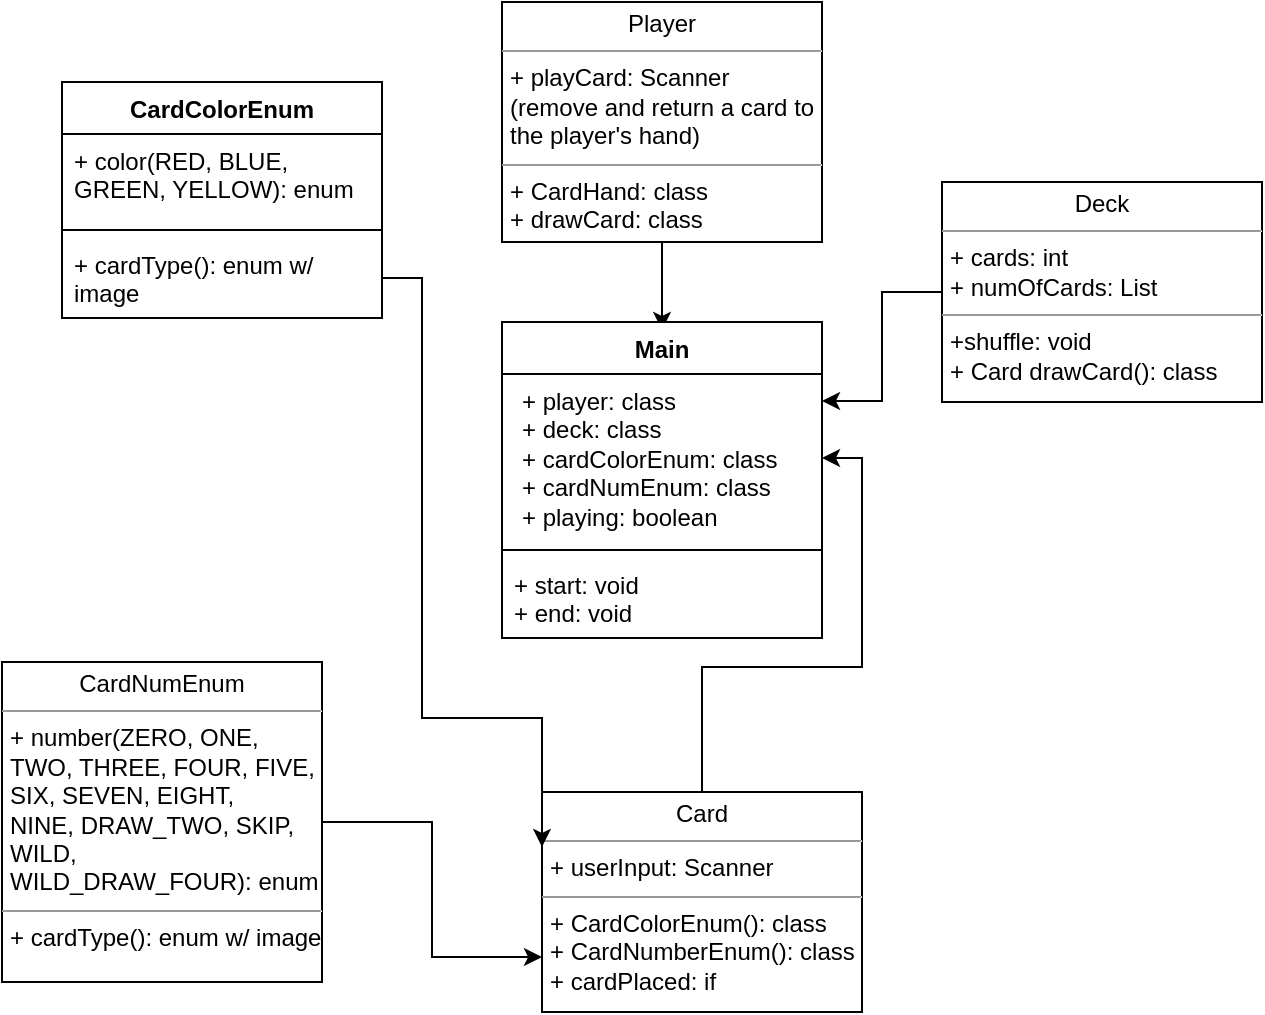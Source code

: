 <mxfile version="23.1.4" type="github">
  <diagram name="Page-1" id="kG88N6lFf-ojEKA3mu_b">
    <mxGraphModel dx="1015" dy="637" grid="1" gridSize="10" guides="1" tooltips="1" connect="1" arrows="1" fold="1" page="1" pageScale="1" pageWidth="850" pageHeight="1100" math="0" shadow="0">
      <root>
        <mxCell id="0" />
        <mxCell id="1" parent="0" />
        <mxCell id="fSzMb7c49jpOPYIVfvhf-1" value="CardColorEnum" style="swimlane;fontStyle=1;align=center;verticalAlign=top;childLayout=stackLayout;horizontal=1;startSize=26;horizontalStack=0;resizeParent=1;resizeParentMax=0;resizeLast=0;collapsible=1;marginBottom=0;whiteSpace=wrap;html=1;" parent="1" vertex="1">
          <mxGeometry x="130" y="140" width="160" height="118" as="geometry" />
        </mxCell>
        <mxCell id="fSzMb7c49jpOPYIVfvhf-2" value="+ color(RED, BLUE, GREEN, YELLOW): enum" style="text;strokeColor=none;fillColor=none;align=left;verticalAlign=top;spacingLeft=4;spacingRight=4;overflow=hidden;rotatable=0;points=[[0,0.5],[1,0.5]];portConstraint=eastwest;whiteSpace=wrap;html=1;" parent="fSzMb7c49jpOPYIVfvhf-1" vertex="1">
          <mxGeometry y="26" width="160" height="44" as="geometry" />
        </mxCell>
        <mxCell id="fSzMb7c49jpOPYIVfvhf-3" value="" style="line;strokeWidth=1;fillColor=none;align=left;verticalAlign=middle;spacingTop=-1;spacingLeft=3;spacingRight=3;rotatable=0;labelPosition=right;points=[];portConstraint=eastwest;strokeColor=inherit;" parent="fSzMb7c49jpOPYIVfvhf-1" vertex="1">
          <mxGeometry y="70" width="160" height="8" as="geometry" />
        </mxCell>
        <mxCell id="fSzMb7c49jpOPYIVfvhf-4" value="+ cardType(): enum w/ image" style="text;strokeColor=none;fillColor=none;align=left;verticalAlign=top;spacingLeft=4;spacingRight=4;overflow=hidden;rotatable=0;points=[[0,0.5],[1,0.5]];portConstraint=eastwest;whiteSpace=wrap;html=1;" parent="fSzMb7c49jpOPYIVfvhf-1" vertex="1">
          <mxGeometry y="78" width="160" height="40" as="geometry" />
        </mxCell>
        <mxCell id="fSzMb7c49jpOPYIVfvhf-11" style="edgeStyle=orthogonalEdgeStyle;rounded=0;orthogonalLoop=1;jettySize=auto;html=1;entryX=0.5;entryY=0;entryDx=0;entryDy=0;" parent="1" source="fSzMb7c49jpOPYIVfvhf-5" edge="1">
          <mxGeometry relative="1" as="geometry">
            <mxPoint x="430" y="264" as="targetPoint" />
          </mxGeometry>
        </mxCell>
        <mxCell id="fSzMb7c49jpOPYIVfvhf-5" value="&lt;p style=&quot;margin:0px;margin-top:4px;text-align:center;&quot;&gt;Player&lt;/p&gt;&lt;hr size=&quot;1&quot;&gt;&lt;p style=&quot;margin:0px;margin-left:4px;&quot;&gt;+ playCard: Scanner&lt;/p&gt;&lt;p style=&quot;margin:0px;margin-left:4px;&quot;&gt;(remove and return a card to the player&#39;s hand)&lt;/p&gt;&lt;hr size=&quot;1&quot;&gt;&lt;p style=&quot;margin:0px;margin-left:4px;&quot;&gt;+ CardHand: class&lt;br&gt;&lt;/p&gt;&lt;p style=&quot;margin:0px;margin-left:4px;&quot;&gt;+ drawCard: class&lt;br&gt;&lt;/p&gt;" style="verticalAlign=top;align=left;overflow=fill;html=1;whiteSpace=wrap;" parent="1" vertex="1">
          <mxGeometry x="350" y="100" width="160" height="120" as="geometry" />
        </mxCell>
        <mxCell id="J3PWWJ0KjLLy6xigG1w0-1" style="edgeStyle=orthogonalEdgeStyle;rounded=0;orthogonalLoop=1;jettySize=auto;html=1;" edge="1" parent="1" source="fSzMb7c49jpOPYIVfvhf-6" target="fSzMb7c49jpOPYIVfvhf-13">
          <mxGeometry relative="1" as="geometry" />
        </mxCell>
        <mxCell id="fSzMb7c49jpOPYIVfvhf-6" value="&lt;p style=&quot;margin:0px;margin-top:4px;text-align:center;&quot;&gt;Card&lt;/p&gt;&lt;hr size=&quot;1&quot;&gt;&lt;p style=&quot;margin:0px;margin-left:4px;&quot;&gt;+ userInput: Scanner&lt;/p&gt;&lt;hr size=&quot;1&quot;&gt;&lt;p style=&quot;margin:0px;margin-left:4px;&quot;&gt;+ CardColorEnum(): class&lt;/p&gt;&lt;p style=&quot;margin:0px;margin-left:4px;&quot;&gt;+ CardNumberEnum(): class&lt;/p&gt;&lt;p style=&quot;margin:0px;margin-left:4px;&quot;&gt;+ cardPlaced: if&lt;/p&gt;" style="verticalAlign=top;align=left;overflow=fill;html=1;whiteSpace=wrap;" parent="1" vertex="1">
          <mxGeometry x="370" y="495" width="160" height="110" as="geometry" />
        </mxCell>
        <mxCell id="fSzMb7c49jpOPYIVfvhf-12" value="Main" style="swimlane;fontStyle=1;align=center;verticalAlign=top;childLayout=stackLayout;horizontal=1;startSize=26;horizontalStack=0;resizeParent=1;resizeParentMax=0;resizeLast=0;collapsible=1;marginBottom=0;whiteSpace=wrap;html=1;" parent="1" vertex="1">
          <mxGeometry x="350" y="260" width="160" height="158" as="geometry" />
        </mxCell>
        <mxCell id="fSzMb7c49jpOPYIVfvhf-13" value="&lt;p style=&quot;--tw-border-spacing-x: 0; --tw-border-spacing-y: 0; --tw-translate-x: 0; --tw-translate-y: 0; --tw-rotate: 0; --tw-skew-x: 0; --tw-skew-y: 0; --tw-scale-x: 1; --tw-scale-y: 1; --tw-pan-x: ; --tw-pan-y: ; --tw-pinch-zoom: ; --tw-scroll-snap-strictness: proximity; --tw-gradient-from-position: ; --tw-gradient-via-position: ; --tw-gradient-to-position: ; --tw-ordinal: ; --tw-slashed-zero: ; --tw-numeric-figure: ; --tw-numeric-spacing: ; --tw-numeric-fraction: ; --tw-ring-inset: ; --tw-ring-offset-width: 0px; --tw-ring-offset-color: #fff; --tw-ring-color: rgb(59 130 246 / .5); --tw-ring-offset-shadow: 0 0 #0000; --tw-ring-shadow: 0 0 #0000; --tw-shadow: 0 0 #0000; --tw-shadow-colored: 0 0 #0000; --tw-blur: ; --tw-brightness: ; --tw-contrast: ; --tw-grayscale: ; --tw-hue-rotate: ; --tw-invert: ; --tw-saturate: ; --tw-sepia: ; --tw-drop-shadow: ; --tw-backdrop-blur: ; --tw-backdrop-brightness: ; --tw-backdrop-contrast: ; --tw-backdrop-grayscale: ; --tw-backdrop-hue-rotate: ; --tw-backdrop-invert: ; --tw-backdrop-opacity: ; --tw-backdrop-saturate: ; --tw-backdrop-sepia: ; border-color: var(--border-color); margin: 0px 0px 0px 4px;&quot;&gt;+ player: class&lt;br style=&quot;--tw-border-spacing-x: 0; --tw-border-spacing-y: 0; --tw-translate-x: 0; --tw-translate-y: 0; --tw-rotate: 0; --tw-skew-x: 0; --tw-skew-y: 0; --tw-scale-x: 1; --tw-scale-y: 1; --tw-pan-x: ; --tw-pan-y: ; --tw-pinch-zoom: ; --tw-scroll-snap-strictness: proximity; --tw-gradient-from-position: ; --tw-gradient-via-position: ; --tw-gradient-to-position: ; --tw-ordinal: ; --tw-slashed-zero: ; --tw-numeric-figure: ; --tw-numeric-spacing: ; --tw-numeric-fraction: ; --tw-ring-inset: ; --tw-ring-offset-width: 0px; --tw-ring-offset-color: #fff; --tw-ring-color: rgb(59 130 246 / .5); --tw-ring-offset-shadow: 0 0 #0000; --tw-ring-shadow: 0 0 #0000; --tw-shadow: 0 0 #0000; --tw-shadow-colored: 0 0 #0000; --tw-blur: ; --tw-brightness: ; --tw-contrast: ; --tw-grayscale: ; --tw-hue-rotate: ; --tw-invert: ; --tw-saturate: ; --tw-sepia: ; --tw-drop-shadow: ; --tw-backdrop-blur: ; --tw-backdrop-brightness: ; --tw-backdrop-contrast: ; --tw-backdrop-grayscale: ; --tw-backdrop-hue-rotate: ; --tw-backdrop-invert: ; --tw-backdrop-opacity: ; --tw-backdrop-saturate: ; --tw-backdrop-sepia: ; border-color: var(--border-color);&quot;&gt;&lt;/p&gt;&lt;p style=&quot;--tw-border-spacing-x: 0; --tw-border-spacing-y: 0; --tw-translate-x: 0; --tw-translate-y: 0; --tw-rotate: 0; --tw-skew-x: 0; --tw-skew-y: 0; --tw-scale-x: 1; --tw-scale-y: 1; --tw-pan-x: ; --tw-pan-y: ; --tw-pinch-zoom: ; --tw-scroll-snap-strictness: proximity; --tw-gradient-from-position: ; --tw-gradient-via-position: ; --tw-gradient-to-position: ; --tw-ordinal: ; --tw-slashed-zero: ; --tw-numeric-figure: ; --tw-numeric-spacing: ; --tw-numeric-fraction: ; --tw-ring-inset: ; --tw-ring-offset-width: 0px; --tw-ring-offset-color: #fff; --tw-ring-color: rgb(59 130 246 / .5); --tw-ring-offset-shadow: 0 0 #0000; --tw-ring-shadow: 0 0 #0000; --tw-shadow: 0 0 #0000; --tw-shadow-colored: 0 0 #0000; --tw-blur: ; --tw-brightness: ; --tw-contrast: ; --tw-grayscale: ; --tw-hue-rotate: ; --tw-invert: ; --tw-saturate: ; --tw-sepia: ; --tw-drop-shadow: ; --tw-backdrop-blur: ; --tw-backdrop-brightness: ; --tw-backdrop-contrast: ; --tw-backdrop-grayscale: ; --tw-backdrop-hue-rotate: ; --tw-backdrop-invert: ; --tw-backdrop-opacity: ; --tw-backdrop-saturate: ; --tw-backdrop-sepia: ; border-color: var(--border-color); margin: 0px 0px 0px 4px;&quot;&gt;+ deck: class&lt;/p&gt;&lt;p style=&quot;--tw-border-spacing-x: 0; --tw-border-spacing-y: 0; --tw-translate-x: 0; --tw-translate-y: 0; --tw-rotate: 0; --tw-skew-x: 0; --tw-skew-y: 0; --tw-scale-x: 1; --tw-scale-y: 1; --tw-pan-x: ; --tw-pan-y: ; --tw-pinch-zoom: ; --tw-scroll-snap-strictness: proximity; --tw-gradient-from-position: ; --tw-gradient-via-position: ; --tw-gradient-to-position: ; --tw-ordinal: ; --tw-slashed-zero: ; --tw-numeric-figure: ; --tw-numeric-spacing: ; --tw-numeric-fraction: ; --tw-ring-inset: ; --tw-ring-offset-width: 0px; --tw-ring-offset-color: #fff; --tw-ring-color: rgb(59 130 246 / .5); --tw-ring-offset-shadow: 0 0 #0000; --tw-ring-shadow: 0 0 #0000; --tw-shadow: 0 0 #0000; --tw-shadow-colored: 0 0 #0000; --tw-blur: ; --tw-brightness: ; --tw-contrast: ; --tw-grayscale: ; --tw-hue-rotate: ; --tw-invert: ; --tw-saturate: ; --tw-sepia: ; --tw-drop-shadow: ; --tw-backdrop-blur: ; --tw-backdrop-brightness: ; --tw-backdrop-contrast: ; --tw-backdrop-grayscale: ; --tw-backdrop-hue-rotate: ; --tw-backdrop-invert: ; --tw-backdrop-opacity: ; --tw-backdrop-saturate: ; --tw-backdrop-sepia: ; border-color: var(--border-color); margin: 0px 0px 0px 4px;&quot;&gt;+ cardColorEnum: class&lt;/p&gt;&lt;p style=&quot;--tw-border-spacing-x: 0; --tw-border-spacing-y: 0; --tw-translate-x: 0; --tw-translate-y: 0; --tw-rotate: 0; --tw-skew-x: 0; --tw-skew-y: 0; --tw-scale-x: 1; --tw-scale-y: 1; --tw-pan-x: ; --tw-pan-y: ; --tw-pinch-zoom: ; --tw-scroll-snap-strictness: proximity; --tw-gradient-from-position: ; --tw-gradient-via-position: ; --tw-gradient-to-position: ; --tw-ordinal: ; --tw-slashed-zero: ; --tw-numeric-figure: ; --tw-numeric-spacing: ; --tw-numeric-fraction: ; --tw-ring-inset: ; --tw-ring-offset-width: 0px; --tw-ring-offset-color: #fff; --tw-ring-color: rgb(59 130 246 / .5); --tw-ring-offset-shadow: 0 0 #0000; --tw-ring-shadow: 0 0 #0000; --tw-shadow: 0 0 #0000; --tw-shadow-colored: 0 0 #0000; --tw-blur: ; --tw-brightness: ; --tw-contrast: ; --tw-grayscale: ; --tw-hue-rotate: ; --tw-invert: ; --tw-saturate: ; --tw-sepia: ; --tw-drop-shadow: ; --tw-backdrop-blur: ; --tw-backdrop-brightness: ; --tw-backdrop-contrast: ; --tw-backdrop-grayscale: ; --tw-backdrop-hue-rotate: ; --tw-backdrop-invert: ; --tw-backdrop-opacity: ; --tw-backdrop-saturate: ; --tw-backdrop-sepia: ; border-color: var(--border-color); margin: 0px 0px 0px 4px;&quot;&gt;+ cardNumEnum: class&lt;/p&gt;&lt;p style=&quot;--tw-border-spacing-x: 0; --tw-border-spacing-y: 0; --tw-translate-x: 0; --tw-translate-y: 0; --tw-rotate: 0; --tw-skew-x: 0; --tw-skew-y: 0; --tw-scale-x: 1; --tw-scale-y: 1; --tw-pan-x: ; --tw-pan-y: ; --tw-pinch-zoom: ; --tw-scroll-snap-strictness: proximity; --tw-gradient-from-position: ; --tw-gradient-via-position: ; --tw-gradient-to-position: ; --tw-ordinal: ; --tw-slashed-zero: ; --tw-numeric-figure: ; --tw-numeric-spacing: ; --tw-numeric-fraction: ; --tw-ring-inset: ; --tw-ring-offset-width: 0px; --tw-ring-offset-color: #fff; --tw-ring-color: rgb(59 130 246 / .5); --tw-ring-offset-shadow: 0 0 #0000; --tw-ring-shadow: 0 0 #0000; --tw-shadow: 0 0 #0000; --tw-shadow-colored: 0 0 #0000; --tw-blur: ; --tw-brightness: ; --tw-contrast: ; --tw-grayscale: ; --tw-hue-rotate: ; --tw-invert: ; --tw-saturate: ; --tw-sepia: ; --tw-drop-shadow: ; --tw-backdrop-blur: ; --tw-backdrop-brightness: ; --tw-backdrop-contrast: ; --tw-backdrop-grayscale: ; --tw-backdrop-hue-rotate: ; --tw-backdrop-invert: ; --tw-backdrop-opacity: ; --tw-backdrop-saturate: ; --tw-backdrop-sepia: ; border-color: var(--border-color); margin: 0px 0px 0px 4px;&quot;&gt;+ playing: boolean&lt;/p&gt;" style="text;strokeColor=none;fillColor=none;align=left;verticalAlign=top;spacingLeft=4;spacingRight=4;overflow=hidden;rotatable=0;points=[[0,0.5],[1,0.5]];portConstraint=eastwest;whiteSpace=wrap;html=1;" parent="fSzMb7c49jpOPYIVfvhf-12" vertex="1">
          <mxGeometry y="26" width="160" height="84" as="geometry" />
        </mxCell>
        <mxCell id="fSzMb7c49jpOPYIVfvhf-14" value="" style="line;strokeWidth=1;fillColor=none;align=left;verticalAlign=middle;spacingTop=-1;spacingLeft=3;spacingRight=3;rotatable=0;labelPosition=right;points=[];portConstraint=eastwest;strokeColor=inherit;" parent="fSzMb7c49jpOPYIVfvhf-12" vertex="1">
          <mxGeometry y="110" width="160" height="8" as="geometry" />
        </mxCell>
        <mxCell id="fSzMb7c49jpOPYIVfvhf-15" value="+ start: void&lt;br&gt;+ end: void" style="text;strokeColor=none;fillColor=none;align=left;verticalAlign=top;spacingLeft=4;spacingRight=4;overflow=hidden;rotatable=0;points=[[0,0.5],[1,0.5]];portConstraint=eastwest;whiteSpace=wrap;html=1;" parent="fSzMb7c49jpOPYIVfvhf-12" vertex="1">
          <mxGeometry y="118" width="160" height="40" as="geometry" />
        </mxCell>
        <mxCell id="zSeg0GplBkc6hTlPDAAT-12" style="edgeStyle=orthogonalEdgeStyle;rounded=0;orthogonalLoop=1;jettySize=auto;html=1;entryX=0;entryY=0.75;entryDx=0;entryDy=0;" parent="1" source="zSeg0GplBkc6hTlPDAAT-4" target="fSzMb7c49jpOPYIVfvhf-6" edge="1">
          <mxGeometry relative="1" as="geometry" />
        </mxCell>
        <mxCell id="zSeg0GplBkc6hTlPDAAT-4" value="&lt;p style=&quot;margin:0px;margin-top:4px;text-align:center;&quot;&gt;CardNumEnum&lt;/p&gt;&lt;hr size=&quot;1&quot;&gt;&lt;p style=&quot;margin:0px;margin-left:4px;&quot;&gt;+ number(ZERO, ONE, TWO, THREE, FOUR, FIVE, SIX, SEVEN, EIGHT, NINE,&amp;nbsp;&lt;span style=&quot;background-color: initial;&quot;&gt;DRAW_TWO, SKIP, WILD, WILD_DRAW_FOUR): enum&lt;/span&gt;&lt;/p&gt;&lt;hr size=&quot;1&quot;&gt;&lt;p style=&quot;margin:0px;margin-left:4px;&quot;&gt;&lt;span style=&quot;background-color: initial;&quot;&gt;+ cardType(): enum w/ image&lt;/span&gt;&lt;br&gt;&lt;/p&gt;" style="verticalAlign=top;align=left;overflow=fill;html=1;whiteSpace=wrap;" parent="1" vertex="1">
          <mxGeometry x="100" y="430" width="160" height="160" as="geometry" />
        </mxCell>
        <mxCell id="zSeg0GplBkc6hTlPDAAT-18" style="edgeStyle=orthogonalEdgeStyle;rounded=0;orthogonalLoop=1;jettySize=auto;html=1;entryX=1;entryY=0.25;entryDx=0;entryDy=0;" parent="1" source="zSeg0GplBkc6hTlPDAAT-8" target="fSzMb7c49jpOPYIVfvhf-12" edge="1">
          <mxGeometry relative="1" as="geometry" />
        </mxCell>
        <mxCell id="zSeg0GplBkc6hTlPDAAT-8" value="&lt;p style=&quot;margin:0px;margin-top:4px;text-align:center;&quot;&gt;Deck&lt;/p&gt;&lt;hr size=&quot;1&quot;&gt;&lt;p style=&quot;margin:0px;margin-left:4px;&quot;&gt;+ cards: int&lt;br&gt;&lt;/p&gt;&lt;p style=&quot;margin:0px;margin-left:4px;&quot;&gt;+ numOfCards: List&lt;br&gt;&lt;/p&gt;&lt;hr size=&quot;1&quot;&gt;&lt;p style=&quot;margin:0px;margin-left:4px;&quot;&gt;&lt;span style=&quot;background-color: initial;&quot;&gt;+shuffle: void&lt;/span&gt;&lt;br&gt;&lt;/p&gt;&lt;p style=&quot;margin:0px;margin-left:4px;&quot;&gt;+ Card drawCard(): class&lt;/p&gt;" style="verticalAlign=top;align=left;overflow=fill;html=1;whiteSpace=wrap;" parent="1" vertex="1">
          <mxGeometry x="570" y="190" width="160" height="110" as="geometry" />
        </mxCell>
        <mxCell id="zSeg0GplBkc6hTlPDAAT-13" style="edgeStyle=orthogonalEdgeStyle;rounded=0;orthogonalLoop=1;jettySize=auto;html=1;entryX=0;entryY=0.25;entryDx=0;entryDy=0;" parent="1" source="fSzMb7c49jpOPYIVfvhf-4" target="fSzMb7c49jpOPYIVfvhf-6" edge="1">
          <mxGeometry relative="1" as="geometry">
            <Array as="points">
              <mxPoint x="310" y="238" />
              <mxPoint x="310" y="458" />
            </Array>
          </mxGeometry>
        </mxCell>
      </root>
    </mxGraphModel>
  </diagram>
</mxfile>
